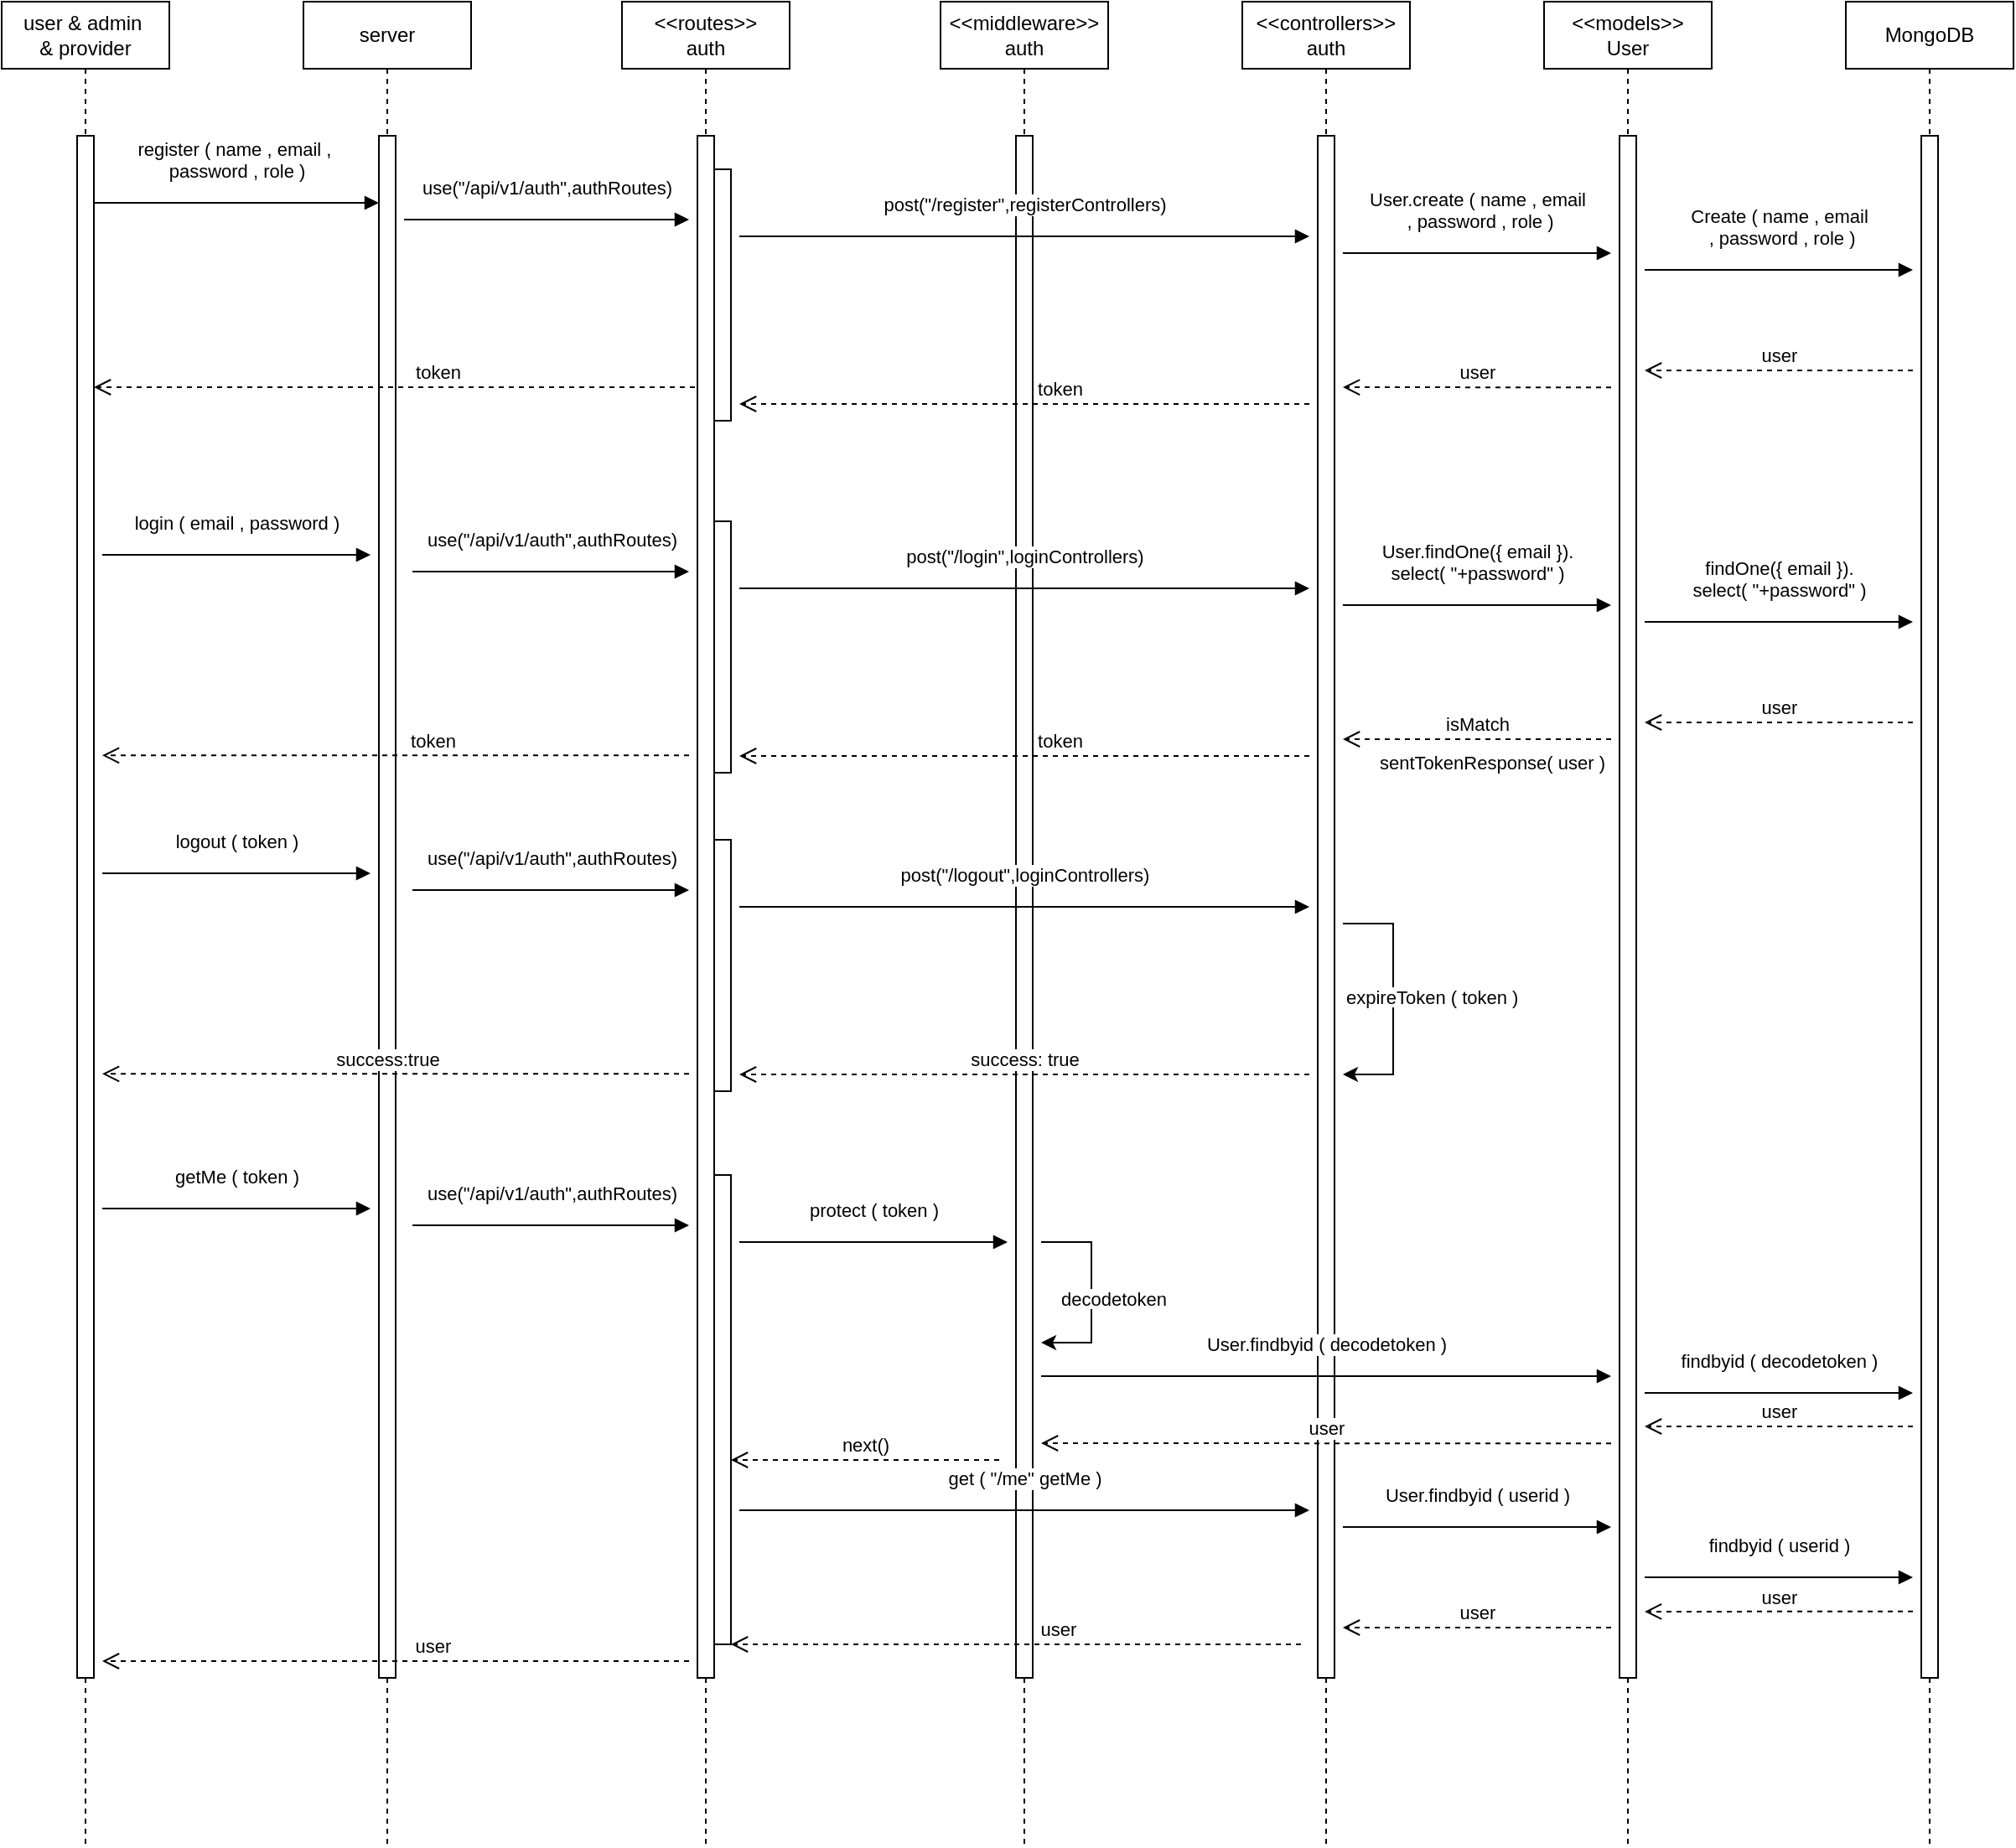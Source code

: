 <mxfile version="24.0.1" type="github">
  <diagram name="Page-1" id="2YBvvXClWsGukQMizWep">
    <mxGraphModel dx="1762" dy="821" grid="1" gridSize="10" guides="1" tooltips="1" connect="1" arrows="1" fold="1" page="1" pageScale="1" pageWidth="850" pageHeight="1100" math="0" shadow="0">
      <root>
        <mxCell id="0" />
        <mxCell id="1" parent="0" />
        <mxCell id="aM9ryv3xv72pqoxQDRHE-5" value="server" style="shape=umlLifeline;perimeter=lifelinePerimeter;whiteSpace=wrap;html=1;container=0;dropTarget=0;collapsible=0;recursiveResize=0;outlineConnect=0;portConstraint=eastwest;newEdgeStyle={&quot;edgeStyle&quot;:&quot;elbowEdgeStyle&quot;,&quot;elbow&quot;:&quot;vertical&quot;,&quot;curved&quot;:0,&quot;rounded&quot;:0};" parent="1" vertex="1">
          <mxGeometry x="220" width="100" height="1100" as="geometry" />
        </mxCell>
        <mxCell id="aM9ryv3xv72pqoxQDRHE-6" value="" style="html=1;points=[];perimeter=orthogonalPerimeter;outlineConnect=0;targetShapes=umlLifeline;portConstraint=eastwest;newEdgeStyle={&quot;edgeStyle&quot;:&quot;elbowEdgeStyle&quot;,&quot;elbow&quot;:&quot;vertical&quot;,&quot;curved&quot;:0,&quot;rounded&quot;:0};" parent="aM9ryv3xv72pqoxQDRHE-5" vertex="1">
          <mxGeometry x="45" y="80" width="10" height="920" as="geometry" />
        </mxCell>
        <mxCell id="aM9ryv3xv72pqoxQDRHE-7" value="register ( name , email ,&amp;nbsp;&lt;div&gt;password , role )&lt;/div&gt;" style="html=1;verticalAlign=bottom;endArrow=block;edgeStyle=elbowEdgeStyle;elbow=vertical;curved=0;rounded=0;" parent="1" target="aM9ryv3xv72pqoxQDRHE-6" edge="1">
          <mxGeometry y="10" relative="1" as="geometry">
            <mxPoint x="95" y="120" as="sourcePoint" />
            <Array as="points">
              <mxPoint x="180" y="120" />
            </Array>
            <mxPoint as="offset" />
          </mxGeometry>
        </mxCell>
        <mxCell id="aM9ryv3xv72pqoxQDRHE-8" value="token" style="html=1;verticalAlign=bottom;endArrow=open;dashed=1;endSize=8;edgeStyle=elbowEdgeStyle;elbow=vertical;curved=0;rounded=0;" parent="1" source="Cdip2eXrh4ikWAFANOAO-4" edge="1">
          <mxGeometry x="-0.125" relative="1" as="geometry">
            <mxPoint x="95" y="230" as="targetPoint" />
            <Array as="points">
              <mxPoint x="190" y="230" />
            </Array>
            <mxPoint x="260" y="230" as="sourcePoint" />
            <mxPoint as="offset" />
          </mxGeometry>
        </mxCell>
        <mxCell id="Cdip2eXrh4ikWAFANOAO-1" value="user &amp;amp; admin&amp;nbsp;&lt;div&gt;&amp;amp; provider&lt;/div&gt;" style="shape=umlLifeline;perimeter=lifelinePerimeter;whiteSpace=wrap;html=1;container=0;dropTarget=0;collapsible=0;recursiveResize=0;outlineConnect=0;portConstraint=eastwest;newEdgeStyle={&quot;edgeStyle&quot;:&quot;elbowEdgeStyle&quot;,&quot;elbow&quot;:&quot;vertical&quot;,&quot;curved&quot;:0,&quot;rounded&quot;:0};" vertex="1" parent="1">
          <mxGeometry x="40" width="100" height="1100" as="geometry" />
        </mxCell>
        <mxCell id="Cdip2eXrh4ikWAFANOAO-2" value="" style="html=1;points=[];perimeter=orthogonalPerimeter;outlineConnect=0;targetShapes=umlLifeline;portConstraint=eastwest;newEdgeStyle={&quot;edgeStyle&quot;:&quot;elbowEdgeStyle&quot;,&quot;elbow&quot;:&quot;vertical&quot;,&quot;curved&quot;:0,&quot;rounded&quot;:0};" vertex="1" parent="Cdip2eXrh4ikWAFANOAO-1">
          <mxGeometry x="45" y="80" width="10" height="920" as="geometry" />
        </mxCell>
        <mxCell id="Cdip2eXrh4ikWAFANOAO-3" value="use(&quot;/api/v1/auth&quot;,authRoutes)" style="html=1;verticalAlign=bottom;endArrow=block;edgeStyle=elbowEdgeStyle;elbow=vertical;curved=0;rounded=0;" edge="1" parent="1">
          <mxGeometry y="10" relative="1" as="geometry">
            <mxPoint x="280" y="130" as="sourcePoint" />
            <Array as="points">
              <mxPoint x="365" y="130" />
            </Array>
            <mxPoint x="450" y="130" as="targetPoint" />
            <mxPoint as="offset" />
          </mxGeometry>
        </mxCell>
        <mxCell id="Cdip2eXrh4ikWAFANOAO-4" value="&amp;lt;&amp;lt;routes&amp;gt;&amp;gt;&lt;div&gt;auth&lt;/div&gt;" style="shape=umlLifeline;perimeter=lifelinePerimeter;whiteSpace=wrap;html=1;container=0;dropTarget=0;collapsible=0;recursiveResize=0;outlineConnect=0;portConstraint=eastwest;newEdgeStyle={&quot;edgeStyle&quot;:&quot;elbowEdgeStyle&quot;,&quot;elbow&quot;:&quot;vertical&quot;,&quot;curved&quot;:0,&quot;rounded&quot;:0};" vertex="1" parent="1">
          <mxGeometry x="410" width="100" height="1100" as="geometry" />
        </mxCell>
        <mxCell id="Cdip2eXrh4ikWAFANOAO-5" value="" style="html=1;points=[];perimeter=orthogonalPerimeter;outlineConnect=0;targetShapes=umlLifeline;portConstraint=eastwest;newEdgeStyle={&quot;edgeStyle&quot;:&quot;elbowEdgeStyle&quot;,&quot;elbow&quot;:&quot;vertical&quot;,&quot;curved&quot;:0,&quot;rounded&quot;:0};" vertex="1" parent="Cdip2eXrh4ikWAFANOAO-4">
          <mxGeometry x="45" y="80" width="10" height="920" as="geometry" />
        </mxCell>
        <mxCell id="Cdip2eXrh4ikWAFANOAO-10" value="" style="html=1;points=[];perimeter=orthogonalPerimeter;outlineConnect=0;targetShapes=umlLifeline;portConstraint=eastwest;newEdgeStyle={&quot;edgeStyle&quot;:&quot;elbowEdgeStyle&quot;,&quot;elbow&quot;:&quot;vertical&quot;,&quot;curved&quot;:0,&quot;rounded&quot;:0};" vertex="1" parent="Cdip2eXrh4ikWAFANOAO-4">
          <mxGeometry x="55" y="100" width="10" height="150" as="geometry" />
        </mxCell>
        <mxCell id="Cdip2eXrh4ikWAFANOAO-27" value="" style="html=1;points=[];perimeter=orthogonalPerimeter;outlineConnect=0;targetShapes=umlLifeline;portConstraint=eastwest;newEdgeStyle={&quot;edgeStyle&quot;:&quot;elbowEdgeStyle&quot;,&quot;elbow&quot;:&quot;vertical&quot;,&quot;curved&quot;:0,&quot;rounded&quot;:0};" vertex="1" parent="Cdip2eXrh4ikWAFANOAO-4">
          <mxGeometry x="55" y="310" width="10" height="150" as="geometry" />
        </mxCell>
        <mxCell id="Cdip2eXrh4ikWAFANOAO-6" value="&amp;lt;&amp;lt;middleware&amp;gt;&amp;gt;&lt;div&gt;auth&lt;/div&gt;" style="shape=umlLifeline;perimeter=lifelinePerimeter;whiteSpace=wrap;html=1;container=0;dropTarget=0;collapsible=0;recursiveResize=0;outlineConnect=0;portConstraint=eastwest;newEdgeStyle={&quot;edgeStyle&quot;:&quot;elbowEdgeStyle&quot;,&quot;elbow&quot;:&quot;vertical&quot;,&quot;curved&quot;:0,&quot;rounded&quot;:0};" vertex="1" parent="1">
          <mxGeometry x="600" width="100" height="1100" as="geometry" />
        </mxCell>
        <mxCell id="Cdip2eXrh4ikWAFANOAO-7" value="" style="html=1;points=[];perimeter=orthogonalPerimeter;outlineConnect=0;targetShapes=umlLifeline;portConstraint=eastwest;newEdgeStyle={&quot;edgeStyle&quot;:&quot;elbowEdgeStyle&quot;,&quot;elbow&quot;:&quot;vertical&quot;,&quot;curved&quot;:0,&quot;rounded&quot;:0};" vertex="1" parent="Cdip2eXrh4ikWAFANOAO-6">
          <mxGeometry x="45" y="80" width="10" height="920" as="geometry" />
        </mxCell>
        <mxCell id="Cdip2eXrh4ikWAFANOAO-8" value="post(&quot;/register&quot;,registerControllers)" style="html=1;verticalAlign=bottom;endArrow=block;edgeStyle=elbowEdgeStyle;elbow=vertical;curved=0;rounded=0;" edge="1" parent="1">
          <mxGeometry y="10" relative="1" as="geometry">
            <mxPoint x="480" y="140" as="sourcePoint" />
            <Array as="points">
              <mxPoint x="555" y="140" />
            </Array>
            <mxPoint x="820" y="140" as="targetPoint" />
            <mxPoint as="offset" />
          </mxGeometry>
        </mxCell>
        <mxCell id="Cdip2eXrh4ikWAFANOAO-11" value="&amp;lt;&amp;lt;controllers&amp;gt;&amp;gt;&lt;div&gt;auth&lt;/div&gt;" style="shape=umlLifeline;perimeter=lifelinePerimeter;whiteSpace=wrap;html=1;container=0;dropTarget=0;collapsible=0;recursiveResize=0;outlineConnect=0;portConstraint=eastwest;newEdgeStyle={&quot;edgeStyle&quot;:&quot;elbowEdgeStyle&quot;,&quot;elbow&quot;:&quot;vertical&quot;,&quot;curved&quot;:0,&quot;rounded&quot;:0};" vertex="1" parent="1">
          <mxGeometry x="780" width="100" height="1100" as="geometry" />
        </mxCell>
        <mxCell id="Cdip2eXrh4ikWAFANOAO-12" value="" style="html=1;points=[];perimeter=orthogonalPerimeter;outlineConnect=0;targetShapes=umlLifeline;portConstraint=eastwest;newEdgeStyle={&quot;edgeStyle&quot;:&quot;elbowEdgeStyle&quot;,&quot;elbow&quot;:&quot;vertical&quot;,&quot;curved&quot;:0,&quot;rounded&quot;:0};" vertex="1" parent="Cdip2eXrh4ikWAFANOAO-11">
          <mxGeometry x="45" y="80" width="10" height="920" as="geometry" />
        </mxCell>
        <mxCell id="Cdip2eXrh4ikWAFANOAO-14" value="User.create ( name , email&lt;div&gt;&amp;nbsp;, password , role )&lt;/div&gt;" style="html=1;verticalAlign=bottom;endArrow=block;edgeStyle=elbowEdgeStyle;elbow=vertical;curved=0;rounded=0;" edge="1" parent="1">
          <mxGeometry y="10" relative="1" as="geometry">
            <mxPoint x="840" y="150" as="sourcePoint" />
            <Array as="points">
              <mxPoint x="915" y="150" />
            </Array>
            <mxPoint x="1000" y="150" as="targetPoint" />
            <mxPoint as="offset" />
          </mxGeometry>
        </mxCell>
        <mxCell id="Cdip2eXrh4ikWAFANOAO-15" value="&amp;lt;&amp;lt;models&amp;gt;&amp;gt;&lt;div&gt;User&lt;/div&gt;" style="shape=umlLifeline;perimeter=lifelinePerimeter;whiteSpace=wrap;html=1;container=0;dropTarget=0;collapsible=0;recursiveResize=0;outlineConnect=0;portConstraint=eastwest;newEdgeStyle={&quot;edgeStyle&quot;:&quot;elbowEdgeStyle&quot;,&quot;elbow&quot;:&quot;vertical&quot;,&quot;curved&quot;:0,&quot;rounded&quot;:0};" vertex="1" parent="1">
          <mxGeometry x="960" width="100" height="1100" as="geometry" />
        </mxCell>
        <mxCell id="Cdip2eXrh4ikWAFANOAO-16" value="" style="html=1;points=[];perimeter=orthogonalPerimeter;outlineConnect=0;targetShapes=umlLifeline;portConstraint=eastwest;newEdgeStyle={&quot;edgeStyle&quot;:&quot;elbowEdgeStyle&quot;,&quot;elbow&quot;:&quot;vertical&quot;,&quot;curved&quot;:0,&quot;rounded&quot;:0};" vertex="1" parent="Cdip2eXrh4ikWAFANOAO-15">
          <mxGeometry x="45" y="80" width="10" height="920" as="geometry" />
        </mxCell>
        <mxCell id="Cdip2eXrh4ikWAFANOAO-17" value="MongoDB" style="shape=umlLifeline;perimeter=lifelinePerimeter;whiteSpace=wrap;html=1;container=0;dropTarget=0;collapsible=0;recursiveResize=0;outlineConnect=0;portConstraint=eastwest;newEdgeStyle={&quot;edgeStyle&quot;:&quot;elbowEdgeStyle&quot;,&quot;elbow&quot;:&quot;vertical&quot;,&quot;curved&quot;:0,&quot;rounded&quot;:0};" vertex="1" parent="1">
          <mxGeometry x="1140" width="100" height="1100" as="geometry" />
        </mxCell>
        <mxCell id="Cdip2eXrh4ikWAFANOAO-18" value="" style="html=1;points=[];perimeter=orthogonalPerimeter;outlineConnect=0;targetShapes=umlLifeline;portConstraint=eastwest;newEdgeStyle={&quot;edgeStyle&quot;:&quot;elbowEdgeStyle&quot;,&quot;elbow&quot;:&quot;vertical&quot;,&quot;curved&quot;:0,&quot;rounded&quot;:0};" vertex="1" parent="Cdip2eXrh4ikWAFANOAO-17">
          <mxGeometry x="45" y="80" width="10" height="920" as="geometry" />
        </mxCell>
        <mxCell id="Cdip2eXrh4ikWAFANOAO-19" value="Create ( name , email&lt;div&gt;&amp;nbsp;, password , role )&lt;/div&gt;" style="html=1;verticalAlign=bottom;endArrow=block;edgeStyle=elbowEdgeStyle;elbow=vertical;curved=0;rounded=0;" edge="1" parent="1">
          <mxGeometry y="10" relative="1" as="geometry">
            <mxPoint x="1020" y="160" as="sourcePoint" />
            <Array as="points">
              <mxPoint x="1095" y="160" />
            </Array>
            <mxPoint x="1180" y="160" as="targetPoint" />
            <mxPoint as="offset" />
          </mxGeometry>
        </mxCell>
        <mxCell id="Cdip2eXrh4ikWAFANOAO-20" value="token" style="html=1;verticalAlign=bottom;endArrow=open;dashed=1;endSize=8;edgeStyle=elbowEdgeStyle;elbow=vertical;curved=0;rounded=0;" edge="1" parent="1">
          <mxGeometry x="-0.125" relative="1" as="geometry">
            <mxPoint x="480" y="240" as="targetPoint" />
            <Array as="points">
              <mxPoint x="575" y="240" />
            </Array>
            <mxPoint x="820" y="240" as="sourcePoint" />
            <mxPoint as="offset" />
          </mxGeometry>
        </mxCell>
        <mxCell id="Cdip2eXrh4ikWAFANOAO-22" value="user" style="html=1;verticalAlign=bottom;endArrow=open;dashed=1;endSize=8;edgeStyle=elbowEdgeStyle;elbow=vertical;curved=0;rounded=0;" edge="1" parent="1">
          <mxGeometry relative="1" as="geometry">
            <mxPoint x="1020" y="220" as="targetPoint" />
            <Array as="points" />
            <mxPoint x="1180" y="220" as="sourcePoint" />
            <mxPoint as="offset" />
          </mxGeometry>
        </mxCell>
        <mxCell id="Cdip2eXrh4ikWAFANOAO-23" value="user" style="html=1;verticalAlign=bottom;endArrow=open;dashed=1;endSize=8;edgeStyle=elbowEdgeStyle;elbow=vertical;curved=0;rounded=0;" edge="1" parent="1">
          <mxGeometry relative="1" as="geometry">
            <mxPoint x="840" y="230.14" as="targetPoint" />
            <Array as="points" />
            <mxPoint x="1000" y="230.14" as="sourcePoint" />
            <mxPoint as="offset" />
          </mxGeometry>
        </mxCell>
        <mxCell id="Cdip2eXrh4ikWAFANOAO-24" value="login ( email , password )" style="html=1;verticalAlign=bottom;endArrow=block;edgeStyle=elbowEdgeStyle;elbow=vertical;curved=0;rounded=0;" edge="1" parent="1">
          <mxGeometry y="10" relative="1" as="geometry">
            <mxPoint x="100" y="330" as="sourcePoint" />
            <Array as="points">
              <mxPoint x="185" y="330" />
            </Array>
            <mxPoint x="260" y="330" as="targetPoint" />
            <mxPoint as="offset" />
          </mxGeometry>
        </mxCell>
        <mxCell id="Cdip2eXrh4ikWAFANOAO-25" value="token" style="html=1;verticalAlign=bottom;endArrow=open;dashed=1;endSize=8;edgeStyle=elbowEdgeStyle;elbow=vertical;curved=0;rounded=0;" edge="1" parent="1">
          <mxGeometry x="-0.125" relative="1" as="geometry">
            <mxPoint x="100" y="449.66" as="targetPoint" />
            <Array as="points">
              <mxPoint x="195" y="449.66" />
            </Array>
            <mxPoint x="450" y="449.66" as="sourcePoint" />
            <mxPoint as="offset" />
          </mxGeometry>
        </mxCell>
        <mxCell id="Cdip2eXrh4ikWAFANOAO-26" value="use(&quot;/api/v1/auth&quot;,authRoutes)" style="html=1;verticalAlign=bottom;endArrow=block;edgeStyle=elbowEdgeStyle;elbow=vertical;curved=0;rounded=0;" edge="1" parent="1">
          <mxGeometry y="10" relative="1" as="geometry">
            <mxPoint x="285" y="340" as="sourcePoint" />
            <Array as="points">
              <mxPoint x="370" y="340" />
            </Array>
            <mxPoint x="450" y="340" as="targetPoint" />
            <mxPoint as="offset" />
          </mxGeometry>
        </mxCell>
        <mxCell id="Cdip2eXrh4ikWAFANOAO-28" value="post(&quot;/login&quot;,loginControllers)" style="html=1;verticalAlign=bottom;endArrow=block;edgeStyle=elbowEdgeStyle;elbow=vertical;curved=0;rounded=0;" edge="1" parent="1">
          <mxGeometry y="10" relative="1" as="geometry">
            <mxPoint x="480" y="350" as="sourcePoint" />
            <Array as="points">
              <mxPoint x="560" y="350" />
            </Array>
            <mxPoint x="820" y="350" as="targetPoint" />
            <mxPoint as="offset" />
          </mxGeometry>
        </mxCell>
        <mxCell id="Cdip2eXrh4ikWAFANOAO-29" value="User.findOne({ email }).&lt;div&gt;select( &quot;+password&quot; )&lt;/div&gt;" style="html=1;verticalAlign=bottom;endArrow=block;edgeStyle=elbowEdgeStyle;elbow=vertical;curved=0;rounded=0;" edge="1" parent="1">
          <mxGeometry y="10" relative="1" as="geometry">
            <mxPoint x="840" y="360" as="sourcePoint" />
            <Array as="points">
              <mxPoint x="920" y="360" />
            </Array>
            <mxPoint x="1000" y="360" as="targetPoint" />
            <mxPoint as="offset" />
          </mxGeometry>
        </mxCell>
        <mxCell id="Cdip2eXrh4ikWAFANOAO-30" value="findOne({ email }).&lt;div&gt;select( &quot;+password&quot; )&lt;/div&gt;" style="html=1;verticalAlign=bottom;endArrow=block;edgeStyle=elbowEdgeStyle;elbow=vertical;curved=0;rounded=0;" edge="1" parent="1">
          <mxGeometry y="10" relative="1" as="geometry">
            <mxPoint x="1020" y="370" as="sourcePoint" />
            <Array as="points">
              <mxPoint x="1100" y="370" />
            </Array>
            <mxPoint x="1180" y="370" as="targetPoint" />
            <mxPoint as="offset" />
          </mxGeometry>
        </mxCell>
        <mxCell id="Cdip2eXrh4ikWAFANOAO-31" value="token" style="html=1;verticalAlign=bottom;endArrow=open;dashed=1;endSize=8;edgeStyle=elbowEdgeStyle;elbow=vertical;curved=0;rounded=0;" edge="1" parent="1">
          <mxGeometry x="-0.125" relative="1" as="geometry">
            <mxPoint x="480" y="450" as="targetPoint" />
            <Array as="points">
              <mxPoint x="580" y="450" />
            </Array>
            <mxPoint x="820" y="450" as="sourcePoint" />
            <mxPoint as="offset" />
          </mxGeometry>
        </mxCell>
        <mxCell id="Cdip2eXrh4ikWAFANOAO-32" value="user" style="html=1;verticalAlign=bottom;endArrow=open;dashed=1;endSize=8;edgeStyle=elbowEdgeStyle;elbow=vertical;curved=0;rounded=0;" edge="1" parent="1">
          <mxGeometry relative="1" as="geometry">
            <mxPoint x="1020" y="430" as="targetPoint" />
            <Array as="points" />
            <mxPoint x="1180" y="430" as="sourcePoint" />
            <mxPoint as="offset" />
          </mxGeometry>
        </mxCell>
        <mxCell id="Cdip2eXrh4ikWAFANOAO-33" value="isMatch" style="html=1;verticalAlign=bottom;endArrow=open;dashed=1;endSize=8;edgeStyle=elbowEdgeStyle;elbow=vertical;curved=0;rounded=0;" edge="1" parent="1">
          <mxGeometry relative="1" as="geometry">
            <mxPoint x="840" y="440" as="targetPoint" />
            <Array as="points" />
            <mxPoint x="1000" y="440" as="sourcePoint" />
            <mxPoint as="offset" />
          </mxGeometry>
        </mxCell>
        <mxCell id="Cdip2eXrh4ikWAFANOAO-34" value="&lt;span style=&quot;color: rgb(0, 0, 0); font-family: Helvetica; font-size: 11px; font-style: normal; font-variant-ligatures: normal; font-variant-caps: normal; font-weight: 400; letter-spacing: normal; orphans: 2; text-align: center; text-indent: 0px; text-transform: none; widows: 2; word-spacing: 0px; -webkit-text-stroke-width: 0px; white-space: nowrap; background-color: rgb(255, 255, 255); text-decoration-thickness: initial; text-decoration-style: initial; text-decoration-color: initial; display: inline !important; float: none;&quot;&gt;sentTokenResponse( user )&lt;/span&gt;" style="text;whiteSpace=wrap;html=1;" vertex="1" parent="1">
          <mxGeometry x="860" y="440" width="140" height="20" as="geometry" />
        </mxCell>
        <mxCell id="Cdip2eXrh4ikWAFANOAO-57" value="" style="html=1;points=[];perimeter=orthogonalPerimeter;outlineConnect=0;targetShapes=umlLifeline;portConstraint=eastwest;newEdgeStyle={&quot;edgeStyle&quot;:&quot;elbowEdgeStyle&quot;,&quot;elbow&quot;:&quot;vertical&quot;,&quot;curved&quot;:0,&quot;rounded&quot;:0};" vertex="1" parent="1">
          <mxGeometry x="465" y="500" width="10" height="150" as="geometry" />
        </mxCell>
        <mxCell id="Cdip2eXrh4ikWAFANOAO-58" value="logout ( token )" style="html=1;verticalAlign=bottom;endArrow=block;edgeStyle=elbowEdgeStyle;elbow=vertical;curved=0;rounded=0;" edge="1" parent="1">
          <mxGeometry y="10" relative="1" as="geometry">
            <mxPoint x="100" y="520" as="sourcePoint" />
            <Array as="points">
              <mxPoint x="185" y="520" />
            </Array>
            <mxPoint x="260" y="520" as="targetPoint" />
            <mxPoint as="offset" />
          </mxGeometry>
        </mxCell>
        <mxCell id="Cdip2eXrh4ikWAFANOAO-59" value="success:true" style="html=1;verticalAlign=bottom;endArrow=open;dashed=1;endSize=8;edgeStyle=elbowEdgeStyle;elbow=vertical;curved=0;rounded=0;" edge="1" parent="1">
          <mxGeometry x="0.029" relative="1" as="geometry">
            <mxPoint x="100" y="639.66" as="targetPoint" />
            <Array as="points">
              <mxPoint x="195" y="639.66" />
            </Array>
            <mxPoint x="450" y="639.66" as="sourcePoint" />
            <mxPoint as="offset" />
          </mxGeometry>
        </mxCell>
        <mxCell id="Cdip2eXrh4ikWAFANOAO-60" value="use(&quot;/api/v1/auth&quot;,authRoutes)" style="html=1;verticalAlign=bottom;endArrow=block;edgeStyle=elbowEdgeStyle;elbow=vertical;curved=0;rounded=0;" edge="1" parent="1">
          <mxGeometry y="10" relative="1" as="geometry">
            <mxPoint x="285" y="530" as="sourcePoint" />
            <Array as="points">
              <mxPoint x="370" y="530" />
            </Array>
            <mxPoint x="450" y="530" as="targetPoint" />
            <mxPoint as="offset" />
          </mxGeometry>
        </mxCell>
        <mxCell id="Cdip2eXrh4ikWAFANOAO-61" value="post(&quot;/logout&quot;,loginControllers)" style="html=1;verticalAlign=bottom;endArrow=block;edgeStyle=elbowEdgeStyle;elbow=vertical;curved=0;rounded=0;" edge="1" parent="1">
          <mxGeometry y="10" relative="1" as="geometry">
            <mxPoint x="480" y="540" as="sourcePoint" />
            <Array as="points">
              <mxPoint x="560" y="540" />
            </Array>
            <mxPoint x="820" y="540" as="targetPoint" />
            <mxPoint as="offset" />
          </mxGeometry>
        </mxCell>
        <mxCell id="Cdip2eXrh4ikWAFANOAO-64" value="success: true" style="html=1;verticalAlign=bottom;endArrow=open;dashed=1;endSize=8;edgeStyle=elbowEdgeStyle;elbow=vertical;curved=0;rounded=0;" edge="1" parent="1">
          <mxGeometry relative="1" as="geometry">
            <mxPoint x="480" y="640" as="targetPoint" />
            <Array as="points">
              <mxPoint x="580" y="640" />
            </Array>
            <mxPoint x="820" y="640" as="sourcePoint" />
            <mxPoint as="offset" />
          </mxGeometry>
        </mxCell>
        <mxCell id="Cdip2eXrh4ikWAFANOAO-68" value="" style="endArrow=classic;html=1;rounded=0;" edge="1" parent="1">
          <mxGeometry width="50" height="50" relative="1" as="geometry">
            <mxPoint x="840" y="550" as="sourcePoint" />
            <mxPoint x="840" y="640" as="targetPoint" />
            <Array as="points">
              <mxPoint x="870" y="550" />
              <mxPoint x="870" y="640" />
            </Array>
          </mxGeometry>
        </mxCell>
        <mxCell id="Cdip2eXrh4ikWAFANOAO-69" value="&lt;div style=&quot;text-align: center;&quot;&gt;&lt;span style=&quot;font-size: 11px; text-wrap: nowrap; background-color: rgb(255, 255, 255);&quot;&gt;expireToken ( token )&lt;/span&gt;&lt;/div&gt;" style="text;whiteSpace=wrap;html=1;" vertex="1" parent="1">
          <mxGeometry x="840" y="580" width="120" height="20" as="geometry" />
        </mxCell>
        <mxCell id="Cdip2eXrh4ikWAFANOAO-71" value="" style="html=1;points=[];perimeter=orthogonalPerimeter;outlineConnect=0;targetShapes=umlLifeline;portConstraint=eastwest;newEdgeStyle={&quot;edgeStyle&quot;:&quot;elbowEdgeStyle&quot;,&quot;elbow&quot;:&quot;vertical&quot;,&quot;curved&quot;:0,&quot;rounded&quot;:0};" vertex="1" parent="1">
          <mxGeometry x="465" y="700" width="10" height="280" as="geometry" />
        </mxCell>
        <mxCell id="Cdip2eXrh4ikWAFANOAO-72" value="getMe ( token )" style="html=1;verticalAlign=bottom;endArrow=block;edgeStyle=elbowEdgeStyle;elbow=vertical;curved=0;rounded=0;" edge="1" parent="1">
          <mxGeometry y="10" relative="1" as="geometry">
            <mxPoint x="100" y="720" as="sourcePoint" />
            <Array as="points">
              <mxPoint x="185" y="720" />
            </Array>
            <mxPoint x="260" y="720" as="targetPoint" />
            <mxPoint as="offset" />
          </mxGeometry>
        </mxCell>
        <mxCell id="Cdip2eXrh4ikWAFANOAO-73" value="user" style="html=1;verticalAlign=bottom;endArrow=open;dashed=1;endSize=8;edgeStyle=elbowEdgeStyle;elbow=vertical;curved=0;rounded=0;" edge="1" parent="1">
          <mxGeometry x="-0.125" relative="1" as="geometry">
            <mxPoint x="100" y="990" as="targetPoint" />
            <Array as="points">
              <mxPoint x="190" y="990.0" />
            </Array>
            <mxPoint x="450" y="990" as="sourcePoint" />
            <mxPoint as="offset" />
          </mxGeometry>
        </mxCell>
        <mxCell id="Cdip2eXrh4ikWAFANOAO-74" value="use(&quot;/api/v1/auth&quot;,authRoutes)" style="html=1;verticalAlign=bottom;endArrow=block;edgeStyle=elbowEdgeStyle;elbow=vertical;curved=0;rounded=0;" edge="1" parent="1">
          <mxGeometry y="10" relative="1" as="geometry">
            <mxPoint x="285" y="730" as="sourcePoint" />
            <Array as="points">
              <mxPoint x="370" y="730" />
            </Array>
            <mxPoint x="450" y="730" as="targetPoint" />
            <mxPoint as="offset" />
          </mxGeometry>
        </mxCell>
        <mxCell id="Cdip2eXrh4ikWAFANOAO-75" value="protect ( token )" style="html=1;verticalAlign=bottom;endArrow=block;edgeStyle=elbowEdgeStyle;elbow=vertical;curved=0;rounded=0;" edge="1" parent="1">
          <mxGeometry y="10" relative="1" as="geometry">
            <mxPoint x="480" y="740" as="sourcePoint" />
            <Array as="points">
              <mxPoint x="560" y="740" />
            </Array>
            <mxPoint x="640" y="740" as="targetPoint" />
            <mxPoint as="offset" />
          </mxGeometry>
        </mxCell>
        <mxCell id="Cdip2eXrh4ikWAFANOAO-77" value="findbyid ( decodetoken )" style="html=1;verticalAlign=bottom;endArrow=block;edgeStyle=elbowEdgeStyle;elbow=vertical;curved=0;rounded=0;" edge="1" parent="1">
          <mxGeometry y="10" relative="1" as="geometry">
            <mxPoint x="1020" y="830" as="sourcePoint" />
            <Array as="points">
              <mxPoint x="1100" y="830" />
            </Array>
            <mxPoint x="1180" y="830" as="targetPoint" />
            <mxPoint as="offset" />
          </mxGeometry>
        </mxCell>
        <mxCell id="Cdip2eXrh4ikWAFANOAO-78" value="user" style="html=1;verticalAlign=bottom;endArrow=open;dashed=1;endSize=8;edgeStyle=elbowEdgeStyle;elbow=vertical;curved=0;rounded=0;" edge="1" parent="1">
          <mxGeometry x="-0.147" relative="1" as="geometry">
            <mxPoint x="475" y="980" as="targetPoint" />
            <Array as="points">
              <mxPoint x="575" y="980" />
            </Array>
            <mxPoint x="815" y="980" as="sourcePoint" />
            <mxPoint as="offset" />
          </mxGeometry>
        </mxCell>
        <mxCell id="Cdip2eXrh4ikWAFANOAO-80" value="user" style="html=1;verticalAlign=bottom;endArrow=open;dashed=1;endSize=8;edgeStyle=elbowEdgeStyle;elbow=vertical;curved=0;rounded=0;" edge="1" parent="1">
          <mxGeometry relative="1" as="geometry">
            <mxPoint x="840" y="970" as="targetPoint" />
            <Array as="points" />
            <mxPoint x="1000" y="970" as="sourcePoint" />
            <mxPoint as="offset" />
          </mxGeometry>
        </mxCell>
        <mxCell id="Cdip2eXrh4ikWAFANOAO-82" value="" style="endArrow=classic;html=1;rounded=0;" edge="1" parent="1">
          <mxGeometry width="50" height="50" relative="1" as="geometry">
            <mxPoint x="660" y="740" as="sourcePoint" />
            <mxPoint x="660" y="800" as="targetPoint" />
            <Array as="points">
              <mxPoint x="690" y="740" />
              <mxPoint x="690" y="800" />
            </Array>
          </mxGeometry>
        </mxCell>
        <mxCell id="Cdip2eXrh4ikWAFANOAO-83" value="&lt;div style=&quot;text-align: center;&quot;&gt;&lt;span style=&quot;font-size: 11px; text-wrap: nowrap; background-color: rgb(255, 255, 255);&quot;&gt;decodetoken&lt;/span&gt;&lt;/div&gt;" style="text;whiteSpace=wrap;html=1;" vertex="1" parent="1">
          <mxGeometry x="670" y="760" width="70" height="20" as="geometry" />
        </mxCell>
        <mxCell id="Cdip2eXrh4ikWAFANOAO-86" value="User.findbyid ( decodetoken )" style="html=1;verticalAlign=bottom;endArrow=block;edgeStyle=elbowEdgeStyle;elbow=vertical;curved=0;rounded=0;" edge="1" parent="1">
          <mxGeometry y="10" relative="1" as="geometry">
            <mxPoint x="660" y="820" as="sourcePoint" />
            <Array as="points">
              <mxPoint x="740" y="820" />
            </Array>
            <mxPoint x="1000" y="820" as="targetPoint" />
            <mxPoint as="offset" />
          </mxGeometry>
        </mxCell>
        <mxCell id="Cdip2eXrh4ikWAFANOAO-87" value="user" style="html=1;verticalAlign=bottom;endArrow=open;dashed=1;endSize=8;edgeStyle=elbowEdgeStyle;elbow=vertical;curved=0;rounded=0;" edge="1" parent="1">
          <mxGeometry relative="1" as="geometry">
            <mxPoint x="1020" y="960.33" as="targetPoint" />
            <Array as="points" />
            <mxPoint x="1180" y="960.33" as="sourcePoint" />
            <mxPoint as="offset" />
          </mxGeometry>
        </mxCell>
        <mxCell id="Cdip2eXrh4ikWAFANOAO-88" value="user" style="html=1;verticalAlign=bottom;endArrow=open;dashed=1;endSize=8;edgeStyle=elbowEdgeStyle;elbow=vertical;curved=0;rounded=0;" edge="1" parent="1">
          <mxGeometry relative="1" as="geometry">
            <mxPoint x="1020" y="850" as="targetPoint" />
            <Array as="points" />
            <mxPoint x="1180" y="850" as="sourcePoint" />
            <mxPoint as="offset" />
          </mxGeometry>
        </mxCell>
        <mxCell id="Cdip2eXrh4ikWAFANOAO-89" value="user" style="html=1;verticalAlign=bottom;endArrow=open;dashed=1;endSize=8;edgeStyle=elbowEdgeStyle;elbow=vertical;curved=0;rounded=0;" edge="1" parent="1">
          <mxGeometry relative="1" as="geometry">
            <mxPoint x="660" y="860" as="targetPoint" />
            <Array as="points" />
            <mxPoint x="1000" y="860.14" as="sourcePoint" />
            <mxPoint as="offset" />
          </mxGeometry>
        </mxCell>
        <mxCell id="Cdip2eXrh4ikWAFANOAO-90" value="findbyid ( userid )" style="html=1;verticalAlign=bottom;endArrow=block;edgeStyle=elbowEdgeStyle;elbow=vertical;curved=0;rounded=0;" edge="1" parent="1">
          <mxGeometry y="10" relative="1" as="geometry">
            <mxPoint x="1020" y="940" as="sourcePoint" />
            <Array as="points">
              <mxPoint x="1100" y="940" />
            </Array>
            <mxPoint x="1180" y="940" as="targetPoint" />
            <mxPoint as="offset" />
          </mxGeometry>
        </mxCell>
        <mxCell id="Cdip2eXrh4ikWAFANOAO-91" value="next()" style="html=1;verticalAlign=bottom;endArrow=open;dashed=1;endSize=8;edgeStyle=elbowEdgeStyle;elbow=horizontal;curved=0;rounded=0;" edge="1" parent="1">
          <mxGeometry relative="1" as="geometry">
            <mxPoint x="475" y="870" as="targetPoint" />
            <Array as="points" />
            <mxPoint x="635" y="870" as="sourcePoint" />
            <mxPoint as="offset" />
          </mxGeometry>
        </mxCell>
        <mxCell id="Cdip2eXrh4ikWAFANOAO-92" value="get ( &quot;/me&quot; getMe )" style="html=1;verticalAlign=bottom;endArrow=block;edgeStyle=elbowEdgeStyle;elbow=vertical;curved=0;rounded=0;" edge="1" parent="1">
          <mxGeometry y="10" relative="1" as="geometry">
            <mxPoint x="480" y="900" as="sourcePoint" />
            <Array as="points">
              <mxPoint x="560" y="900" />
            </Array>
            <mxPoint x="820" y="900" as="targetPoint" />
            <mxPoint as="offset" />
          </mxGeometry>
        </mxCell>
        <mxCell id="Cdip2eXrh4ikWAFANOAO-94" value="User.findbyid ( userid )" style="html=1;verticalAlign=bottom;endArrow=block;edgeStyle=elbowEdgeStyle;elbow=vertical;curved=0;rounded=0;" edge="1" parent="1">
          <mxGeometry y="10" relative="1" as="geometry">
            <mxPoint x="840" y="910" as="sourcePoint" />
            <Array as="points">
              <mxPoint x="920" y="910" />
            </Array>
            <mxPoint x="1000" y="910" as="targetPoint" />
            <mxPoint as="offset" />
          </mxGeometry>
        </mxCell>
      </root>
    </mxGraphModel>
  </diagram>
</mxfile>
